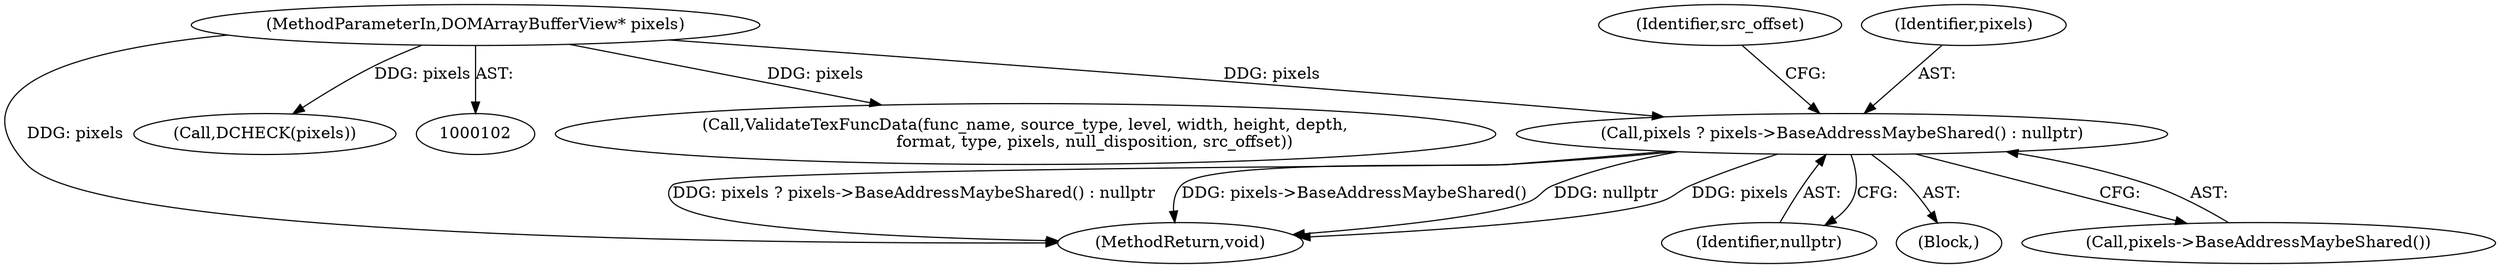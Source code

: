 digraph "0_Chrome_9b99a43fc119a2533a87e2357cad8f603779a7b9_6@pointer" {
"1000201" [label="(Call,pixels ? pixels->BaseAddressMaybeShared() : nullptr)"];
"1000116" [label="(MethodParameterIn,DOMArrayBufferView* pixels)"];
"1000188" [label="(Call,ValidateTexFuncData(func_name, source_type, level, width, height, depth,\n                           format, type, pixels, null_disposition, src_offset))"];
"1000204" [label="(Identifier,nullptr)"];
"1000206" [label="(Identifier,src_offset)"];
"1000201" [label="(Call,pixels ? pixels->BaseAddressMaybeShared() : nullptr)"];
"1000302" [label="(MethodReturn,void)"];
"1000116" [label="(MethodParameterIn,DOMArrayBufferView* pixels)"];
"1000202" [label="(Identifier,pixels)"];
"1000208" [label="(Call,DCHECK(pixels))"];
"1000119" [label="(Block,)"];
"1000203" [label="(Call,pixels->BaseAddressMaybeShared())"];
"1000201" -> "1000119"  [label="AST: "];
"1000201" -> "1000203"  [label="CFG: "];
"1000201" -> "1000204"  [label="CFG: "];
"1000202" -> "1000201"  [label="AST: "];
"1000203" -> "1000201"  [label="AST: "];
"1000204" -> "1000201"  [label="AST: "];
"1000206" -> "1000201"  [label="CFG: "];
"1000201" -> "1000302"  [label="DDG: pixels ? pixels->BaseAddressMaybeShared() : nullptr"];
"1000201" -> "1000302"  [label="DDG: pixels->BaseAddressMaybeShared()"];
"1000201" -> "1000302"  [label="DDG: nullptr"];
"1000201" -> "1000302"  [label="DDG: pixels"];
"1000116" -> "1000201"  [label="DDG: pixels"];
"1000116" -> "1000102"  [label="AST: "];
"1000116" -> "1000302"  [label="DDG: pixels"];
"1000116" -> "1000188"  [label="DDG: pixels"];
"1000116" -> "1000208"  [label="DDG: pixels"];
}
